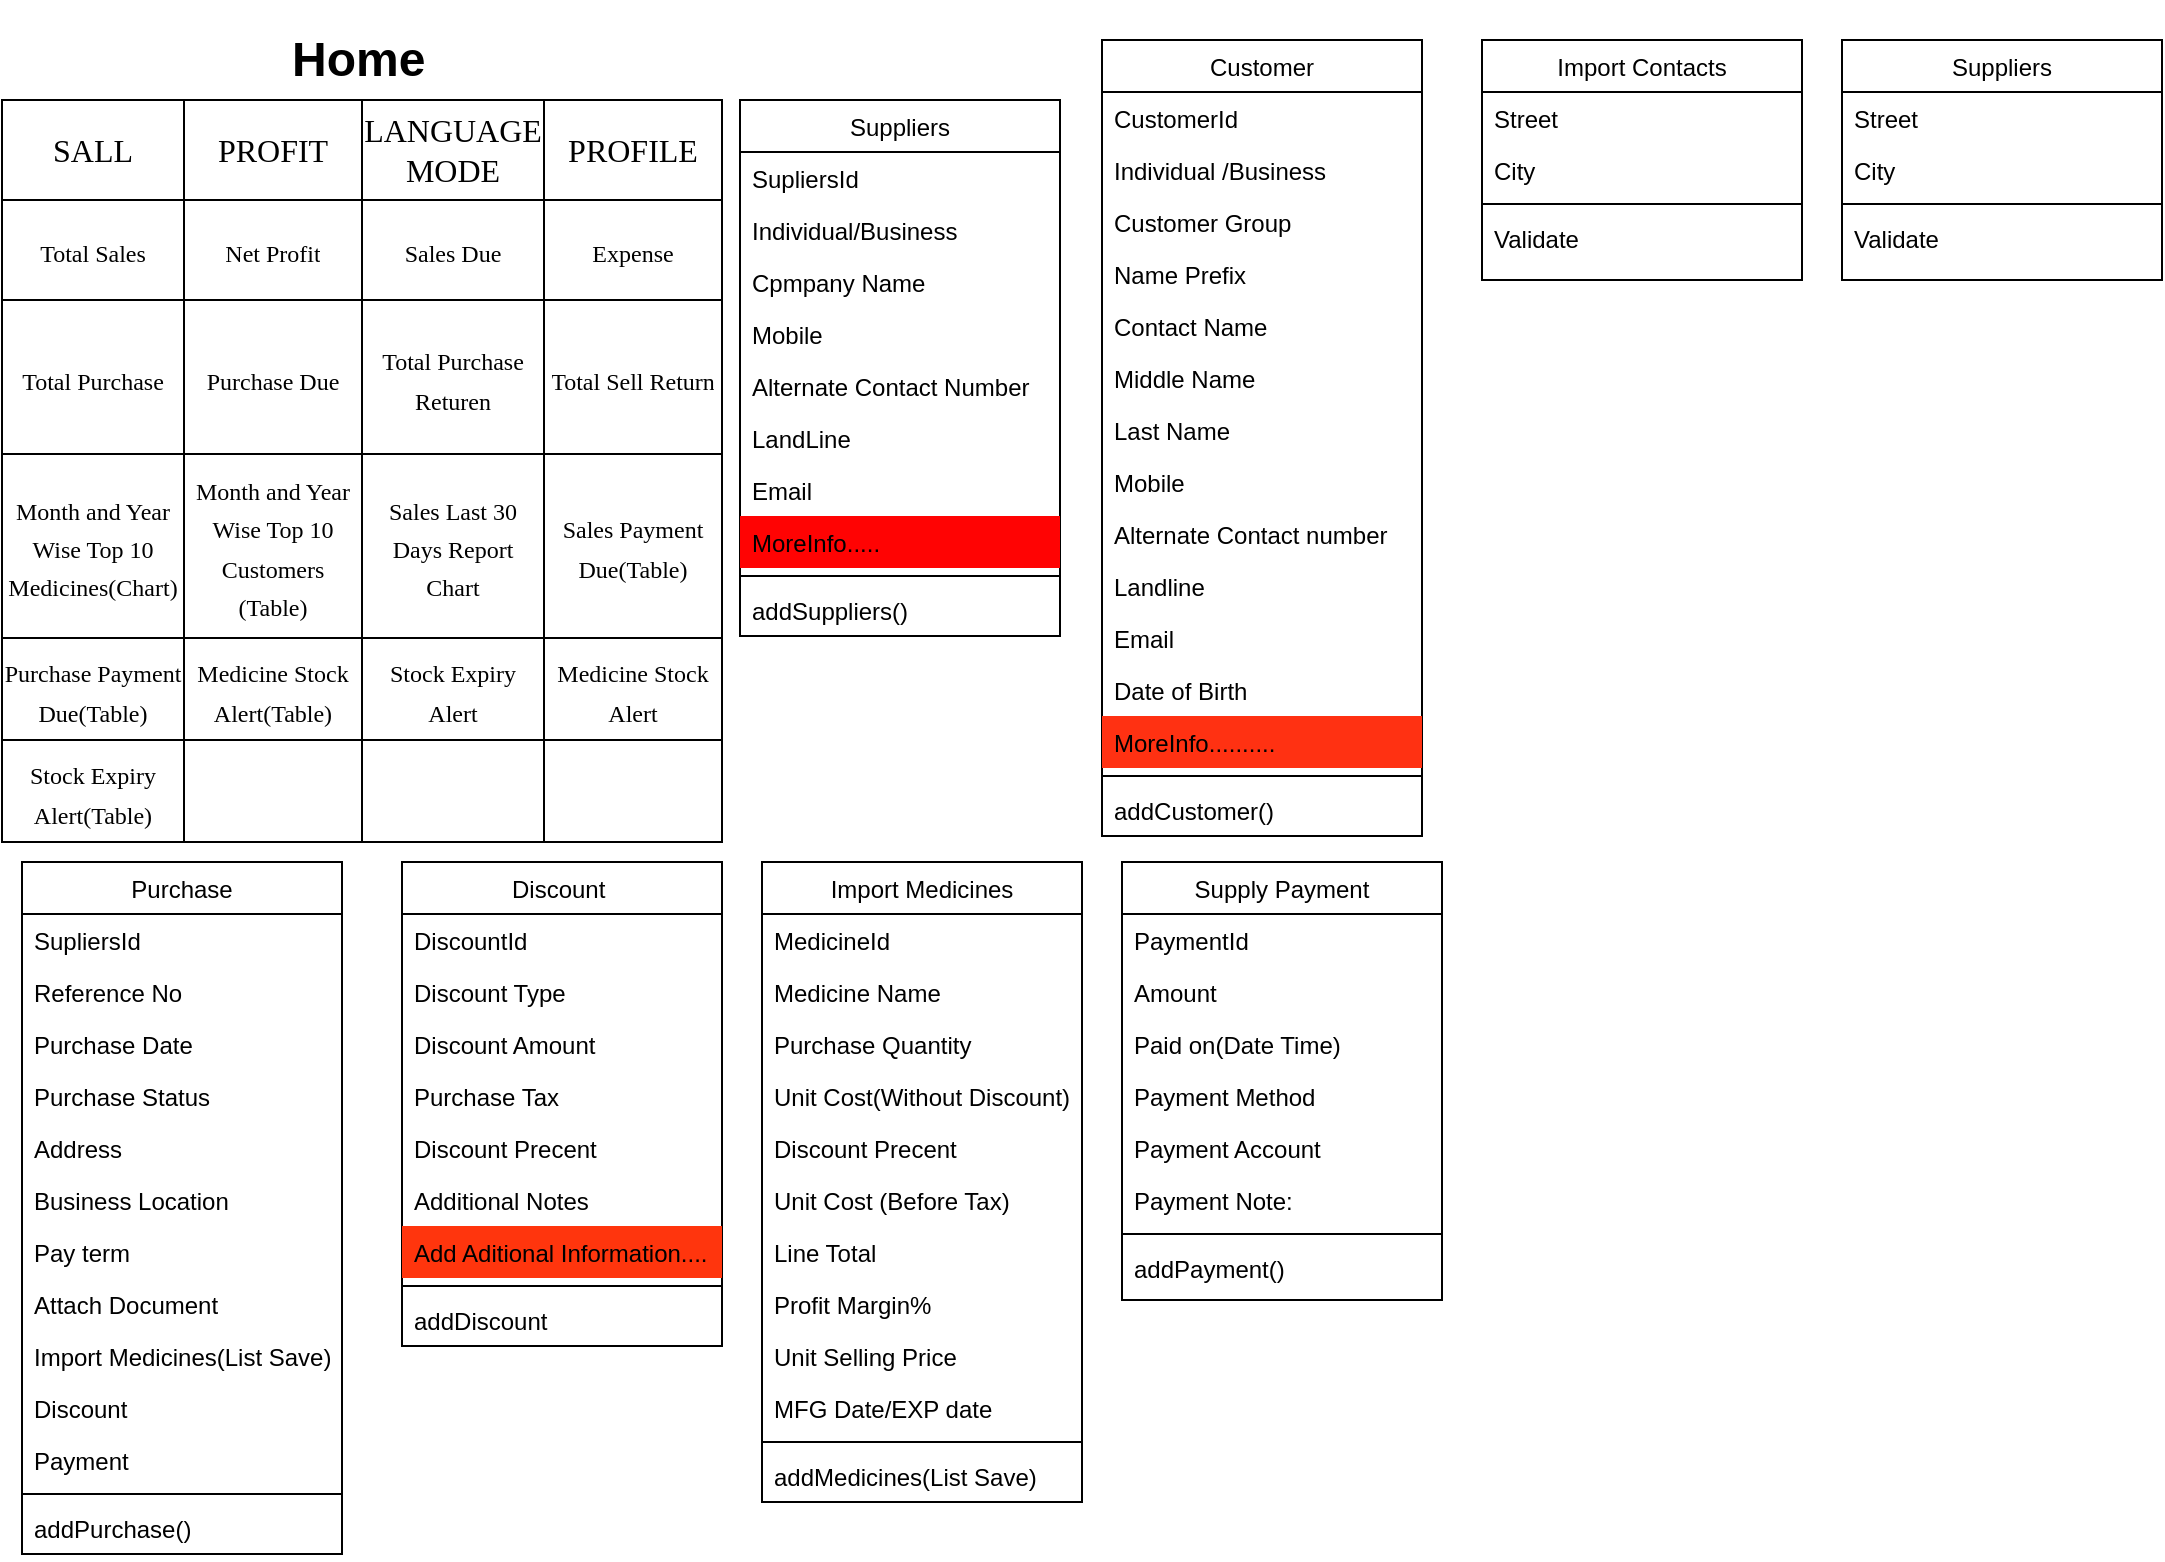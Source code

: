 <mxfile version="21.7.5" type="github">
  <diagram id="C5RBs43oDa-KdzZeNtuy" name="Page-1">
    <mxGraphModel dx="2059" dy="519" grid="1" gridSize="10" guides="1" tooltips="1" connect="1" arrows="1" fold="1" page="1" pageScale="1" pageWidth="827" pageHeight="1169" math="0" shadow="0">
      <root>
        <mxCell id="WIyWlLk6GJQsqaUBKTNV-0" />
        <mxCell id="WIyWlLk6GJQsqaUBKTNV-1" parent="WIyWlLk6GJQsqaUBKTNV-0" />
        <mxCell id="zkfFHV4jXpPFQw0GAbJ--17" value="Suppliers" style="swimlane;fontStyle=0;align=center;verticalAlign=top;childLayout=stackLayout;horizontal=1;startSize=26;horizontalStack=0;resizeParent=1;resizeLast=0;collapsible=1;marginBottom=0;rounded=0;shadow=0;strokeWidth=1;" parent="WIyWlLk6GJQsqaUBKTNV-1" vertex="1">
          <mxGeometry x="339" y="70" width="160" height="268" as="geometry">
            <mxRectangle x="550" y="140" width="160" height="26" as="alternateBounds" />
          </mxGeometry>
        </mxCell>
        <mxCell id="zkfFHV4jXpPFQw0GAbJ--18" value="SupliersId" style="text;align=left;verticalAlign=top;spacingLeft=4;spacingRight=4;overflow=hidden;rotatable=0;points=[[0,0.5],[1,0.5]];portConstraint=eastwest;" parent="zkfFHV4jXpPFQw0GAbJ--17" vertex="1">
          <mxGeometry y="26" width="160" height="26" as="geometry" />
        </mxCell>
        <mxCell id="UJFifDav6rkyje7gzxyt-134" value="Individual/Business" style="text;align=left;verticalAlign=top;spacingLeft=4;spacingRight=4;overflow=hidden;rotatable=0;points=[[0,0.5],[1,0.5]];portConstraint=eastwest;" vertex="1" parent="zkfFHV4jXpPFQw0GAbJ--17">
          <mxGeometry y="52" width="160" height="26" as="geometry" />
        </mxCell>
        <mxCell id="zkfFHV4jXpPFQw0GAbJ--19" value="Cpmpany Name" style="text;align=left;verticalAlign=top;spacingLeft=4;spacingRight=4;overflow=hidden;rotatable=0;points=[[0,0.5],[1,0.5]];portConstraint=eastwest;rounded=0;shadow=0;html=0;" parent="zkfFHV4jXpPFQw0GAbJ--17" vertex="1">
          <mxGeometry y="78" width="160" height="26" as="geometry" />
        </mxCell>
        <mxCell id="UJFifDav6rkyje7gzxyt-129" value="Mobile" style="text;align=left;verticalAlign=top;spacingLeft=4;spacingRight=4;overflow=hidden;rotatable=0;points=[[0,0.5],[1,0.5]];portConstraint=eastwest;rounded=0;shadow=0;html=0;" vertex="1" parent="zkfFHV4jXpPFQw0GAbJ--17">
          <mxGeometry y="104" width="160" height="26" as="geometry" />
        </mxCell>
        <mxCell id="UJFifDav6rkyje7gzxyt-130" value="Alternate Contact Number" style="text;align=left;verticalAlign=top;spacingLeft=4;spacingRight=4;overflow=hidden;rotatable=0;points=[[0,0.5],[1,0.5]];portConstraint=eastwest;rounded=0;shadow=0;html=0;" vertex="1" parent="zkfFHV4jXpPFQw0GAbJ--17">
          <mxGeometry y="130" width="160" height="26" as="geometry" />
        </mxCell>
        <mxCell id="UJFifDav6rkyje7gzxyt-131" value="LandLine" style="text;align=left;verticalAlign=top;spacingLeft=4;spacingRight=4;overflow=hidden;rotatable=0;points=[[0,0.5],[1,0.5]];portConstraint=eastwest;rounded=0;shadow=0;html=0;" vertex="1" parent="zkfFHV4jXpPFQw0GAbJ--17">
          <mxGeometry y="156" width="160" height="26" as="geometry" />
        </mxCell>
        <mxCell id="UJFifDav6rkyje7gzxyt-132" value="Email" style="text;align=left;verticalAlign=top;spacingLeft=4;spacingRight=4;overflow=hidden;rotatable=0;points=[[0,0.5],[1,0.5]];portConstraint=eastwest;rounded=0;shadow=0;html=0;" vertex="1" parent="zkfFHV4jXpPFQw0GAbJ--17">
          <mxGeometry y="182" width="160" height="26" as="geometry" />
        </mxCell>
        <mxCell id="UJFifDav6rkyje7gzxyt-133" value="MoreInfo....." style="text;align=left;verticalAlign=top;spacingLeft=4;spacingRight=4;overflow=hidden;rotatable=0;points=[[0,0.5],[1,0.5]];portConstraint=eastwest;rounded=0;shadow=0;html=0;fillColor=#FF0303;" vertex="1" parent="zkfFHV4jXpPFQw0GAbJ--17">
          <mxGeometry y="208" width="160" height="26" as="geometry" />
        </mxCell>
        <mxCell id="zkfFHV4jXpPFQw0GAbJ--23" value="" style="line;html=1;strokeWidth=1;align=left;verticalAlign=middle;spacingTop=-1;spacingLeft=3;spacingRight=3;rotatable=0;labelPosition=right;points=[];portConstraint=eastwest;" parent="zkfFHV4jXpPFQw0GAbJ--17" vertex="1">
          <mxGeometry y="234" width="160" height="8" as="geometry" />
        </mxCell>
        <mxCell id="zkfFHV4jXpPFQw0GAbJ--24" value="addSuppliers()" style="text;align=left;verticalAlign=top;spacingLeft=4;spacingRight=4;overflow=hidden;rotatable=0;points=[[0,0.5],[1,0.5]];portConstraint=eastwest;" parent="zkfFHV4jXpPFQw0GAbJ--17" vertex="1">
          <mxGeometry y="242" width="160" height="26" as="geometry" />
        </mxCell>
        <mxCell id="UJFifDav6rkyje7gzxyt-54" value="Import Contacts" style="swimlane;fontStyle=0;align=center;verticalAlign=top;childLayout=stackLayout;horizontal=1;startSize=26;horizontalStack=0;resizeParent=1;resizeLast=0;collapsible=1;marginBottom=0;rounded=0;shadow=0;strokeWidth=1;" vertex="1" parent="WIyWlLk6GJQsqaUBKTNV-1">
          <mxGeometry x="710" y="40" width="160" height="120" as="geometry">
            <mxRectangle x="550" y="140" width="160" height="26" as="alternateBounds" />
          </mxGeometry>
        </mxCell>
        <mxCell id="UJFifDav6rkyje7gzxyt-55" value="Street" style="text;align=left;verticalAlign=top;spacingLeft=4;spacingRight=4;overflow=hidden;rotatable=0;points=[[0,0.5],[1,0.5]];portConstraint=eastwest;" vertex="1" parent="UJFifDav6rkyje7gzxyt-54">
          <mxGeometry y="26" width="160" height="26" as="geometry" />
        </mxCell>
        <mxCell id="UJFifDav6rkyje7gzxyt-56" value="City" style="text;align=left;verticalAlign=top;spacingLeft=4;spacingRight=4;overflow=hidden;rotatable=0;points=[[0,0.5],[1,0.5]];portConstraint=eastwest;rounded=0;shadow=0;html=0;" vertex="1" parent="UJFifDav6rkyje7gzxyt-54">
          <mxGeometry y="52" width="160" height="26" as="geometry" />
        </mxCell>
        <mxCell id="UJFifDav6rkyje7gzxyt-57" value="" style="line;html=1;strokeWidth=1;align=left;verticalAlign=middle;spacingTop=-1;spacingLeft=3;spacingRight=3;rotatable=0;labelPosition=right;points=[];portConstraint=eastwest;" vertex="1" parent="UJFifDav6rkyje7gzxyt-54">
          <mxGeometry y="78" width="160" height="8" as="geometry" />
        </mxCell>
        <mxCell id="UJFifDav6rkyje7gzxyt-58" value="Validate" style="text;align=left;verticalAlign=top;spacingLeft=4;spacingRight=4;overflow=hidden;rotatable=0;points=[[0,0.5],[1,0.5]];portConstraint=eastwest;" vertex="1" parent="UJFifDav6rkyje7gzxyt-54">
          <mxGeometry y="86" width="160" height="26" as="geometry" />
        </mxCell>
        <mxCell id="UJFifDav6rkyje7gzxyt-59" value="Suppliers" style="swimlane;fontStyle=0;align=center;verticalAlign=top;childLayout=stackLayout;horizontal=1;startSize=26;horizontalStack=0;resizeParent=1;resizeLast=0;collapsible=1;marginBottom=0;rounded=0;shadow=0;strokeWidth=1;" vertex="1" parent="WIyWlLk6GJQsqaUBKTNV-1">
          <mxGeometry x="890" y="40" width="160" height="120" as="geometry">
            <mxRectangle x="550" y="140" width="160" height="26" as="alternateBounds" />
          </mxGeometry>
        </mxCell>
        <mxCell id="UJFifDav6rkyje7gzxyt-60" value="Street" style="text;align=left;verticalAlign=top;spacingLeft=4;spacingRight=4;overflow=hidden;rotatable=0;points=[[0,0.5],[1,0.5]];portConstraint=eastwest;" vertex="1" parent="UJFifDav6rkyje7gzxyt-59">
          <mxGeometry y="26" width="160" height="26" as="geometry" />
        </mxCell>
        <mxCell id="UJFifDav6rkyje7gzxyt-61" value="City" style="text;align=left;verticalAlign=top;spacingLeft=4;spacingRight=4;overflow=hidden;rotatable=0;points=[[0,0.5],[1,0.5]];portConstraint=eastwest;rounded=0;shadow=0;html=0;" vertex="1" parent="UJFifDav6rkyje7gzxyt-59">
          <mxGeometry y="52" width="160" height="26" as="geometry" />
        </mxCell>
        <mxCell id="UJFifDav6rkyje7gzxyt-62" value="" style="line;html=1;strokeWidth=1;align=left;verticalAlign=middle;spacingTop=-1;spacingLeft=3;spacingRight=3;rotatable=0;labelPosition=right;points=[];portConstraint=eastwest;" vertex="1" parent="UJFifDav6rkyje7gzxyt-59">
          <mxGeometry y="78" width="160" height="8" as="geometry" />
        </mxCell>
        <mxCell id="UJFifDav6rkyje7gzxyt-63" value="Validate" style="text;align=left;verticalAlign=top;spacingLeft=4;spacingRight=4;overflow=hidden;rotatable=0;points=[[0,0.5],[1,0.5]];portConstraint=eastwest;" vertex="1" parent="UJFifDav6rkyje7gzxyt-59">
          <mxGeometry y="86" width="160" height="26" as="geometry" />
        </mxCell>
        <mxCell id="UJFifDav6rkyje7gzxyt-109" value="Customer" style="swimlane;fontStyle=0;align=center;verticalAlign=top;childLayout=stackLayout;horizontal=1;startSize=26;horizontalStack=0;resizeParent=1;resizeLast=0;collapsible=1;marginBottom=0;rounded=0;shadow=0;strokeWidth=1;" vertex="1" parent="WIyWlLk6GJQsqaUBKTNV-1">
          <mxGeometry x="520" y="40" width="160" height="398" as="geometry">
            <mxRectangle x="550" y="140" width="160" height="26" as="alternateBounds" />
          </mxGeometry>
        </mxCell>
        <mxCell id="UJFifDav6rkyje7gzxyt-110" value="CustomerId" style="text;align=left;verticalAlign=top;spacingLeft=4;spacingRight=4;overflow=hidden;rotatable=0;points=[[0,0.5],[1,0.5]];portConstraint=eastwest;" vertex="1" parent="UJFifDav6rkyje7gzxyt-109">
          <mxGeometry y="26" width="160" height="26" as="geometry" />
        </mxCell>
        <mxCell id="UJFifDav6rkyje7gzxyt-111" value="Individual /Business" style="text;align=left;verticalAlign=top;spacingLeft=4;spacingRight=4;overflow=hidden;rotatable=0;points=[[0,0.5],[1,0.5]];portConstraint=eastwest;rounded=0;shadow=0;html=0;" vertex="1" parent="UJFifDav6rkyje7gzxyt-109">
          <mxGeometry y="52" width="160" height="26" as="geometry" />
        </mxCell>
        <mxCell id="UJFifDav6rkyje7gzxyt-116" value="Customer Group" style="text;align=left;verticalAlign=top;spacingLeft=4;spacingRight=4;overflow=hidden;rotatable=0;points=[[0,0.5],[1,0.5]];portConstraint=eastwest;rounded=0;shadow=0;html=0;" vertex="1" parent="UJFifDav6rkyje7gzxyt-109">
          <mxGeometry y="78" width="160" height="26" as="geometry" />
        </mxCell>
        <mxCell id="UJFifDav6rkyje7gzxyt-117" value="Name Prefix" style="text;align=left;verticalAlign=top;spacingLeft=4;spacingRight=4;overflow=hidden;rotatable=0;points=[[0,0.5],[1,0.5]];portConstraint=eastwest;rounded=0;shadow=0;html=0;" vertex="1" parent="UJFifDav6rkyje7gzxyt-109">
          <mxGeometry y="104" width="160" height="26" as="geometry" />
        </mxCell>
        <mxCell id="UJFifDav6rkyje7gzxyt-118" value="Contact Name" style="text;align=left;verticalAlign=top;spacingLeft=4;spacingRight=4;overflow=hidden;rotatable=0;points=[[0,0.5],[1,0.5]];portConstraint=eastwest;rounded=0;shadow=0;html=0;" vertex="1" parent="UJFifDav6rkyje7gzxyt-109">
          <mxGeometry y="130" width="160" height="26" as="geometry" />
        </mxCell>
        <mxCell id="UJFifDav6rkyje7gzxyt-119" value="Middle Name" style="text;align=left;verticalAlign=top;spacingLeft=4;spacingRight=4;overflow=hidden;rotatable=0;points=[[0,0.5],[1,0.5]];portConstraint=eastwest;rounded=0;shadow=0;html=0;" vertex="1" parent="UJFifDav6rkyje7gzxyt-109">
          <mxGeometry y="156" width="160" height="26" as="geometry" />
        </mxCell>
        <mxCell id="UJFifDav6rkyje7gzxyt-120" value="Last Name" style="text;align=left;verticalAlign=top;spacingLeft=4;spacingRight=4;overflow=hidden;rotatable=0;points=[[0,0.5],[1,0.5]];portConstraint=eastwest;rounded=0;shadow=0;html=0;" vertex="1" parent="UJFifDav6rkyje7gzxyt-109">
          <mxGeometry y="182" width="160" height="26" as="geometry" />
        </mxCell>
        <mxCell id="UJFifDav6rkyje7gzxyt-121" value="Mobile" style="text;align=left;verticalAlign=top;spacingLeft=4;spacingRight=4;overflow=hidden;rotatable=0;points=[[0,0.5],[1,0.5]];portConstraint=eastwest;rounded=0;shadow=0;html=0;" vertex="1" parent="UJFifDav6rkyje7gzxyt-109">
          <mxGeometry y="208" width="160" height="26" as="geometry" />
        </mxCell>
        <mxCell id="UJFifDav6rkyje7gzxyt-122" value="Alternate Contact number" style="text;align=left;verticalAlign=top;spacingLeft=4;spacingRight=4;overflow=hidden;rotatable=0;points=[[0,0.5],[1,0.5]];portConstraint=eastwest;rounded=0;shadow=0;html=0;" vertex="1" parent="UJFifDav6rkyje7gzxyt-109">
          <mxGeometry y="234" width="160" height="26" as="geometry" />
        </mxCell>
        <mxCell id="UJFifDav6rkyje7gzxyt-123" value="Landline" style="text;align=left;verticalAlign=top;spacingLeft=4;spacingRight=4;overflow=hidden;rotatable=0;points=[[0,0.5],[1,0.5]];portConstraint=eastwest;rounded=0;shadow=0;html=0;" vertex="1" parent="UJFifDav6rkyje7gzxyt-109">
          <mxGeometry y="260" width="160" height="26" as="geometry" />
        </mxCell>
        <mxCell id="UJFifDav6rkyje7gzxyt-124" value="Email" style="text;align=left;verticalAlign=top;spacingLeft=4;spacingRight=4;overflow=hidden;rotatable=0;points=[[0,0.5],[1,0.5]];portConstraint=eastwest;rounded=0;shadow=0;html=0;" vertex="1" parent="UJFifDav6rkyje7gzxyt-109">
          <mxGeometry y="286" width="160" height="26" as="geometry" />
        </mxCell>
        <mxCell id="UJFifDav6rkyje7gzxyt-125" value="Date of Birth" style="text;align=left;verticalAlign=top;spacingLeft=4;spacingRight=4;overflow=hidden;rotatable=0;points=[[0,0.5],[1,0.5]];portConstraint=eastwest;rounded=0;shadow=0;html=0;" vertex="1" parent="UJFifDav6rkyje7gzxyt-109">
          <mxGeometry y="312" width="160" height="26" as="geometry" />
        </mxCell>
        <mxCell id="UJFifDav6rkyje7gzxyt-126" value="MoreInfo.........." style="text;align=left;verticalAlign=top;spacingLeft=4;spacingRight=4;overflow=hidden;rotatable=0;points=[[0,0.5],[1,0.5]];portConstraint=eastwest;rounded=0;shadow=0;html=0;fillColor=#FF3112;" vertex="1" parent="UJFifDav6rkyje7gzxyt-109">
          <mxGeometry y="338" width="160" height="26" as="geometry" />
        </mxCell>
        <mxCell id="UJFifDav6rkyje7gzxyt-112" value="" style="line;html=1;strokeWidth=1;align=left;verticalAlign=middle;spacingTop=-1;spacingLeft=3;spacingRight=3;rotatable=0;labelPosition=right;points=[];portConstraint=eastwest;" vertex="1" parent="UJFifDav6rkyje7gzxyt-109">
          <mxGeometry y="364" width="160" height="8" as="geometry" />
        </mxCell>
        <mxCell id="UJFifDav6rkyje7gzxyt-113" value="addCustomer()" style="text;align=left;verticalAlign=top;spacingLeft=4;spacingRight=4;overflow=hidden;rotatable=0;points=[[0,0.5],[1,0.5]];portConstraint=eastwest;" vertex="1" parent="UJFifDav6rkyje7gzxyt-109">
          <mxGeometry y="372" width="160" height="26" as="geometry" />
        </mxCell>
        <mxCell id="UJFifDav6rkyje7gzxyt-135" value="" style="group" vertex="1" connectable="0" parent="WIyWlLk6GJQsqaUBKTNV-1">
          <mxGeometry x="-30" y="30" width="360" height="411" as="geometry" />
        </mxCell>
        <mxCell id="UJFifDav6rkyje7gzxyt-3" value="" style="shape=table;startSize=0;container=1;collapsible=0;childLayout=tableLayout;fontSize=16;" vertex="1" parent="UJFifDav6rkyje7gzxyt-135">
          <mxGeometry y="40" width="360" height="371" as="geometry" />
        </mxCell>
        <mxCell id="UJFifDav6rkyje7gzxyt-103" style="shape=tableRow;horizontal=0;startSize=0;swimlaneHead=0;swimlaneBody=0;strokeColor=inherit;top=0;left=0;bottom=0;right=0;collapsible=0;dropTarget=0;fillColor=none;points=[[0,0.5],[1,0.5]];portConstraint=eastwest;fontSize=16;" vertex="1" parent="UJFifDav6rkyje7gzxyt-3">
          <mxGeometry width="360" height="50" as="geometry" />
        </mxCell>
        <mxCell id="UJFifDav6rkyje7gzxyt-104" value="&lt;font face=&quot;Times New Roman&quot;&gt;SALL&lt;/font&gt;" style="shape=partialRectangle;html=1;whiteSpace=wrap;connectable=0;strokeColor=inherit;overflow=hidden;fillColor=none;top=0;left=0;bottom=0;right=0;pointerEvents=1;fontSize=16;" vertex="1" parent="UJFifDav6rkyje7gzxyt-103">
          <mxGeometry width="91" height="50" as="geometry">
            <mxRectangle width="91" height="50" as="alternateBounds" />
          </mxGeometry>
        </mxCell>
        <mxCell id="UJFifDav6rkyje7gzxyt-105" value="&lt;font face=&quot;Times New Roman&quot;&gt;PROFIT&lt;/font&gt;" style="shape=partialRectangle;html=1;whiteSpace=wrap;connectable=0;strokeColor=inherit;overflow=hidden;fillColor=none;top=0;left=0;bottom=0;right=0;pointerEvents=1;fontSize=16;" vertex="1" parent="UJFifDav6rkyje7gzxyt-103">
          <mxGeometry x="91" width="89" height="50" as="geometry">
            <mxRectangle width="89" height="50" as="alternateBounds" />
          </mxGeometry>
        </mxCell>
        <mxCell id="UJFifDav6rkyje7gzxyt-106" value="&lt;font face=&quot;Times New Roman&quot;&gt;LANGUAGE MODE&lt;/font&gt;" style="shape=partialRectangle;html=1;whiteSpace=wrap;connectable=0;strokeColor=inherit;overflow=hidden;fillColor=none;top=0;left=0;bottom=0;right=0;pointerEvents=1;fontSize=16;" vertex="1" parent="UJFifDav6rkyje7gzxyt-103">
          <mxGeometry x="180" width="91" height="50" as="geometry">
            <mxRectangle width="91" height="50" as="alternateBounds" />
          </mxGeometry>
        </mxCell>
        <mxCell id="UJFifDav6rkyje7gzxyt-107" value="&lt;font face=&quot;Times New Roman&quot;&gt;PROFILE&lt;/font&gt;" style="shape=partialRectangle;html=1;whiteSpace=wrap;connectable=0;strokeColor=inherit;overflow=hidden;fillColor=none;top=0;left=0;bottom=0;right=0;pointerEvents=1;fontSize=16;" vertex="1" parent="UJFifDav6rkyje7gzxyt-103">
          <mxGeometry x="271" width="89" height="50" as="geometry">
            <mxRectangle width="89" height="50" as="alternateBounds" />
          </mxGeometry>
        </mxCell>
        <mxCell id="UJFifDav6rkyje7gzxyt-39" style="shape=tableRow;horizontal=0;startSize=0;swimlaneHead=0;swimlaneBody=0;strokeColor=inherit;top=0;left=0;bottom=0;right=0;collapsible=0;dropTarget=0;fillColor=none;points=[[0,0.5],[1,0.5]];portConstraint=eastwest;fontSize=16;" vertex="1" parent="UJFifDav6rkyje7gzxyt-3">
          <mxGeometry y="50" width="360" height="50" as="geometry" />
        </mxCell>
        <mxCell id="UJFifDav6rkyje7gzxyt-40" value="&lt;font style=&quot;font-size: 12px;&quot; face=&quot;Times New Roman&quot;&gt;Total Sales&lt;/font&gt;" style="shape=partialRectangle;html=1;whiteSpace=wrap;connectable=0;strokeColor=inherit;overflow=hidden;fillColor=none;top=0;left=0;bottom=0;right=0;pointerEvents=1;fontSize=16;" vertex="1" parent="UJFifDav6rkyje7gzxyt-39">
          <mxGeometry width="91" height="50" as="geometry">
            <mxRectangle width="91" height="50" as="alternateBounds" />
          </mxGeometry>
        </mxCell>
        <mxCell id="UJFifDav6rkyje7gzxyt-41" value="&lt;font style=&quot;font-size: 12px;&quot; face=&quot;Times New Roman&quot;&gt;Net Profit&lt;/font&gt;" style="shape=partialRectangle;html=1;whiteSpace=wrap;connectable=0;strokeColor=inherit;overflow=hidden;fillColor=none;top=0;left=0;bottom=0;right=0;pointerEvents=1;fontSize=16;" vertex="1" parent="UJFifDav6rkyje7gzxyt-39">
          <mxGeometry x="91" width="89" height="50" as="geometry">
            <mxRectangle width="89" height="50" as="alternateBounds" />
          </mxGeometry>
        </mxCell>
        <mxCell id="UJFifDav6rkyje7gzxyt-42" value="&lt;font style=&quot;font-size: 12px;&quot; face=&quot;Times New Roman&quot;&gt;Sales Due&lt;/font&gt;" style="shape=partialRectangle;html=1;whiteSpace=wrap;connectable=0;strokeColor=inherit;overflow=hidden;fillColor=none;top=0;left=0;bottom=0;right=0;pointerEvents=1;fontSize=16;" vertex="1" parent="UJFifDav6rkyje7gzxyt-39">
          <mxGeometry x="180" width="91" height="50" as="geometry">
            <mxRectangle width="91" height="50" as="alternateBounds" />
          </mxGeometry>
        </mxCell>
        <mxCell id="UJFifDav6rkyje7gzxyt-43" value="&lt;font style=&quot;font-size: 12px;&quot; face=&quot;Times New Roman&quot;&gt;Expense&lt;/font&gt;" style="shape=partialRectangle;html=1;whiteSpace=wrap;connectable=0;strokeColor=inherit;overflow=hidden;fillColor=none;top=0;left=0;bottom=0;right=0;pointerEvents=1;fontSize=16;" vertex="1" parent="UJFifDav6rkyje7gzxyt-39">
          <mxGeometry x="271" width="89" height="50" as="geometry">
            <mxRectangle width="89" height="50" as="alternateBounds" />
          </mxGeometry>
        </mxCell>
        <mxCell id="UJFifDav6rkyje7gzxyt-4" value="" style="shape=tableRow;horizontal=0;startSize=0;swimlaneHead=0;swimlaneBody=0;strokeColor=inherit;top=0;left=0;bottom=0;right=0;collapsible=0;dropTarget=0;fillColor=none;points=[[0,0.5],[1,0.5]];portConstraint=eastwest;fontSize=16;" vertex="1" parent="UJFifDav6rkyje7gzxyt-3">
          <mxGeometry y="100" width="360" height="77" as="geometry" />
        </mxCell>
        <mxCell id="UJFifDav6rkyje7gzxyt-5" value="&lt;font style=&quot;font-size: 12px;&quot; face=&quot;Times New Roman&quot;&gt;Total Purchase&lt;/font&gt;" style="shape=partialRectangle;html=1;whiteSpace=wrap;connectable=0;strokeColor=inherit;overflow=hidden;fillColor=none;top=0;left=0;bottom=0;right=0;pointerEvents=1;fontSize=16;" vertex="1" parent="UJFifDav6rkyje7gzxyt-4">
          <mxGeometry width="91" height="77" as="geometry">
            <mxRectangle width="91" height="77" as="alternateBounds" />
          </mxGeometry>
        </mxCell>
        <mxCell id="UJFifDav6rkyje7gzxyt-6" value="&lt;font style=&quot;font-size: 12px;&quot; face=&quot;Times New Roman&quot;&gt;Purchase Due&lt;/font&gt;" style="shape=partialRectangle;html=1;whiteSpace=wrap;connectable=0;strokeColor=inherit;overflow=hidden;fillColor=none;top=0;left=0;bottom=0;right=0;pointerEvents=1;fontSize=16;" vertex="1" parent="UJFifDav6rkyje7gzxyt-4">
          <mxGeometry x="91" width="89" height="77" as="geometry">
            <mxRectangle width="89" height="77" as="alternateBounds" />
          </mxGeometry>
        </mxCell>
        <mxCell id="UJFifDav6rkyje7gzxyt-7" value="&lt;font style=&quot;font-size: 12px;&quot; face=&quot;Times New Roman&quot;&gt;Total Purchase Returen&lt;/font&gt;" style="shape=partialRectangle;html=1;whiteSpace=wrap;connectable=0;strokeColor=inherit;overflow=hidden;fillColor=none;top=0;left=0;bottom=0;right=0;pointerEvents=1;fontSize=16;" vertex="1" parent="UJFifDav6rkyje7gzxyt-4">
          <mxGeometry x="180" width="91" height="77" as="geometry">
            <mxRectangle width="91" height="77" as="alternateBounds" />
          </mxGeometry>
        </mxCell>
        <mxCell id="UJFifDav6rkyje7gzxyt-36" value="&lt;font style=&quot;font-size: 12px;&quot; face=&quot;Times New Roman&quot;&gt;Total Sell Return&lt;/font&gt;" style="shape=partialRectangle;html=1;whiteSpace=wrap;connectable=0;strokeColor=inherit;overflow=hidden;fillColor=none;top=0;left=0;bottom=0;right=0;pointerEvents=1;fontSize=16;" vertex="1" parent="UJFifDav6rkyje7gzxyt-4">
          <mxGeometry x="271" width="89" height="77" as="geometry">
            <mxRectangle width="89" height="77" as="alternateBounds" />
          </mxGeometry>
        </mxCell>
        <mxCell id="UJFifDav6rkyje7gzxyt-8" value="" style="shape=tableRow;horizontal=0;startSize=0;swimlaneHead=0;swimlaneBody=0;strokeColor=inherit;top=0;left=0;bottom=0;right=0;collapsible=0;dropTarget=0;fillColor=none;points=[[0,0.5],[1,0.5]];portConstraint=eastwest;fontSize=16;" vertex="1" parent="UJFifDav6rkyje7gzxyt-3">
          <mxGeometry y="177" width="360" height="92" as="geometry" />
        </mxCell>
        <mxCell id="UJFifDav6rkyje7gzxyt-9" value="&lt;font style=&quot;font-size: 12px;&quot; face=&quot;Times New Roman&quot;&gt;Month and Year Wise Top 10 Medicines(Chart)&lt;/font&gt;" style="shape=partialRectangle;html=1;whiteSpace=wrap;connectable=0;strokeColor=inherit;overflow=hidden;fillColor=none;top=0;left=0;bottom=0;right=0;pointerEvents=1;fontSize=16;" vertex="1" parent="UJFifDav6rkyje7gzxyt-8">
          <mxGeometry width="91" height="92" as="geometry">
            <mxRectangle width="91" height="92" as="alternateBounds" />
          </mxGeometry>
        </mxCell>
        <mxCell id="UJFifDav6rkyje7gzxyt-10" value="&lt;font style=&quot;font-size: 12px;&quot; face=&quot;Times New Roman&quot;&gt;Month and Year Wise Top 10 Customers (Table)&lt;/font&gt;" style="shape=partialRectangle;html=1;whiteSpace=wrap;connectable=0;strokeColor=inherit;overflow=hidden;fillColor=none;top=0;left=0;bottom=0;right=0;pointerEvents=1;fontSize=16;" vertex="1" parent="UJFifDav6rkyje7gzxyt-8">
          <mxGeometry x="91" width="89" height="92" as="geometry">
            <mxRectangle width="89" height="92" as="alternateBounds" />
          </mxGeometry>
        </mxCell>
        <mxCell id="UJFifDav6rkyje7gzxyt-11" value="&lt;font style=&quot;font-size: 12px;&quot; face=&quot;Times New Roman&quot;&gt;Sales Last 30 Days Report Chart&lt;/font&gt;" style="shape=partialRectangle;html=1;whiteSpace=wrap;connectable=0;strokeColor=inherit;overflow=hidden;fillColor=none;top=0;left=0;bottom=0;right=0;pointerEvents=1;fontSize=16;" vertex="1" parent="UJFifDav6rkyje7gzxyt-8">
          <mxGeometry x="180" width="91" height="92" as="geometry">
            <mxRectangle width="91" height="92" as="alternateBounds" />
          </mxGeometry>
        </mxCell>
        <mxCell id="UJFifDav6rkyje7gzxyt-37" value="&lt;font face=&quot;Times New Roman&quot;&gt;&lt;span style=&quot;font-size: 12px;&quot;&gt;Sales Payment Due(Table)&lt;/span&gt;&lt;/font&gt;" style="shape=partialRectangle;html=1;whiteSpace=wrap;connectable=0;strokeColor=inherit;overflow=hidden;fillColor=none;top=0;left=0;bottom=0;right=0;pointerEvents=1;fontSize=16;" vertex="1" parent="UJFifDav6rkyje7gzxyt-8">
          <mxGeometry x="271" width="89" height="92" as="geometry">
            <mxRectangle width="89" height="92" as="alternateBounds" />
          </mxGeometry>
        </mxCell>
        <mxCell id="UJFifDav6rkyje7gzxyt-12" value="" style="shape=tableRow;horizontal=0;startSize=0;swimlaneHead=0;swimlaneBody=0;strokeColor=inherit;top=0;left=0;bottom=0;right=0;collapsible=0;dropTarget=0;fillColor=none;points=[[0,0.5],[1,0.5]];portConstraint=eastwest;fontSize=16;" vertex="1" parent="UJFifDav6rkyje7gzxyt-3">
          <mxGeometry y="269" width="360" height="51" as="geometry" />
        </mxCell>
        <mxCell id="UJFifDav6rkyje7gzxyt-13" value="&lt;font style=&quot;font-size: 12px;&quot; face=&quot;Times New Roman&quot;&gt;Purchase Payment Due(Table)&lt;/font&gt;" style="shape=partialRectangle;html=1;whiteSpace=wrap;connectable=0;strokeColor=inherit;overflow=hidden;fillColor=none;top=0;left=0;bottom=0;right=0;pointerEvents=1;fontSize=16;" vertex="1" parent="UJFifDav6rkyje7gzxyt-12">
          <mxGeometry width="91" height="51" as="geometry">
            <mxRectangle width="91" height="51" as="alternateBounds" />
          </mxGeometry>
        </mxCell>
        <mxCell id="UJFifDav6rkyje7gzxyt-14" value="&lt;font style=&quot;font-size: 12px;&quot; face=&quot;Times New Roman&quot;&gt;Medicine Stock Alert(Table)&lt;/font&gt;" style="shape=partialRectangle;html=1;whiteSpace=wrap;connectable=0;strokeColor=inherit;overflow=hidden;fillColor=none;top=0;left=0;bottom=0;right=0;pointerEvents=1;fontSize=16;" vertex="1" parent="UJFifDav6rkyje7gzxyt-12">
          <mxGeometry x="91" width="89" height="51" as="geometry">
            <mxRectangle width="89" height="51" as="alternateBounds" />
          </mxGeometry>
        </mxCell>
        <mxCell id="UJFifDav6rkyje7gzxyt-15" value="&lt;font style=&quot;font-size: 12px;&quot; face=&quot;Times New Roman&quot;&gt;Stock Expiry Alert&lt;/font&gt;" style="shape=partialRectangle;html=1;whiteSpace=wrap;connectable=0;strokeColor=inherit;overflow=hidden;fillColor=none;top=0;left=0;bottom=0;right=0;pointerEvents=1;fontSize=16;" vertex="1" parent="UJFifDav6rkyje7gzxyt-12">
          <mxGeometry x="180" width="91" height="51" as="geometry">
            <mxRectangle width="91" height="51" as="alternateBounds" />
          </mxGeometry>
        </mxCell>
        <mxCell id="UJFifDav6rkyje7gzxyt-38" value="&lt;font style=&quot;font-size: 12px;&quot; face=&quot;Times New Roman&quot;&gt;Medicine Stock Alert&lt;/font&gt;" style="shape=partialRectangle;html=1;whiteSpace=wrap;connectable=0;strokeColor=inherit;overflow=hidden;fillColor=none;top=0;left=0;bottom=0;right=0;pointerEvents=1;fontSize=16;" vertex="1" parent="UJFifDav6rkyje7gzxyt-12">
          <mxGeometry x="271" width="89" height="51" as="geometry">
            <mxRectangle width="89" height="51" as="alternateBounds" />
          </mxGeometry>
        </mxCell>
        <mxCell id="UJFifDav6rkyje7gzxyt-98" style="shape=tableRow;horizontal=0;startSize=0;swimlaneHead=0;swimlaneBody=0;strokeColor=inherit;top=0;left=0;bottom=0;right=0;collapsible=0;dropTarget=0;fillColor=none;points=[[0,0.5],[1,0.5]];portConstraint=eastwest;fontSize=16;" vertex="1" parent="UJFifDav6rkyje7gzxyt-3">
          <mxGeometry y="320" width="360" height="51" as="geometry" />
        </mxCell>
        <mxCell id="UJFifDav6rkyje7gzxyt-99" value="&lt;font style=&quot;font-size: 12px;&quot; face=&quot;Times New Roman&quot;&gt;Stock Expiry Alert(Table)&lt;/font&gt;" style="shape=partialRectangle;html=1;whiteSpace=wrap;connectable=0;strokeColor=inherit;overflow=hidden;fillColor=none;top=0;left=0;bottom=0;right=0;pointerEvents=1;fontSize=16;" vertex="1" parent="UJFifDav6rkyje7gzxyt-98">
          <mxGeometry width="91" height="51" as="geometry">
            <mxRectangle width="91" height="51" as="alternateBounds" />
          </mxGeometry>
        </mxCell>
        <mxCell id="UJFifDav6rkyje7gzxyt-100" style="shape=partialRectangle;html=1;whiteSpace=wrap;connectable=0;strokeColor=inherit;overflow=hidden;fillColor=none;top=0;left=0;bottom=0;right=0;pointerEvents=1;fontSize=16;" vertex="1" parent="UJFifDav6rkyje7gzxyt-98">
          <mxGeometry x="91" width="89" height="51" as="geometry">
            <mxRectangle width="89" height="51" as="alternateBounds" />
          </mxGeometry>
        </mxCell>
        <mxCell id="UJFifDav6rkyje7gzxyt-101" style="shape=partialRectangle;html=1;whiteSpace=wrap;connectable=0;strokeColor=inherit;overflow=hidden;fillColor=none;top=0;left=0;bottom=0;right=0;pointerEvents=1;fontSize=16;" vertex="1" parent="UJFifDav6rkyje7gzxyt-98">
          <mxGeometry x="180" width="91" height="51" as="geometry">
            <mxRectangle width="91" height="51" as="alternateBounds" />
          </mxGeometry>
        </mxCell>
        <mxCell id="UJFifDav6rkyje7gzxyt-102" style="shape=partialRectangle;html=1;whiteSpace=wrap;connectable=0;strokeColor=inherit;overflow=hidden;fillColor=none;top=0;left=0;bottom=0;right=0;pointerEvents=1;fontSize=16;" vertex="1" parent="UJFifDav6rkyje7gzxyt-98">
          <mxGeometry x="271" width="89" height="51" as="geometry">
            <mxRectangle width="89" height="51" as="alternateBounds" />
          </mxGeometry>
        </mxCell>
        <mxCell id="UJFifDav6rkyje7gzxyt-78" value="&lt;h1&gt;Home&lt;/h1&gt;" style="text;html=1;strokeColor=none;fillColor=none;spacing=5;spacingTop=-20;whiteSpace=wrap;overflow=hidden;rounded=0;" vertex="1" parent="UJFifDav6rkyje7gzxyt-135">
          <mxGeometry x="140" width="90" height="40" as="geometry" />
        </mxCell>
        <mxCell id="UJFifDav6rkyje7gzxyt-136" value="Purchase" style="swimlane;fontStyle=0;align=center;verticalAlign=top;childLayout=stackLayout;horizontal=1;startSize=26;horizontalStack=0;resizeParent=1;resizeLast=0;collapsible=1;marginBottom=0;rounded=0;shadow=0;strokeWidth=1;" vertex="1" parent="WIyWlLk6GJQsqaUBKTNV-1">
          <mxGeometry x="-20" y="451" width="160" height="346" as="geometry">
            <mxRectangle x="550" y="140" width="160" height="26" as="alternateBounds" />
          </mxGeometry>
        </mxCell>
        <mxCell id="UJFifDav6rkyje7gzxyt-137" value="SupliersId" style="text;align=left;verticalAlign=top;spacingLeft=4;spacingRight=4;overflow=hidden;rotatable=0;points=[[0,0.5],[1,0.5]];portConstraint=eastwest;" vertex="1" parent="UJFifDav6rkyje7gzxyt-136">
          <mxGeometry y="26" width="160" height="26" as="geometry" />
        </mxCell>
        <mxCell id="UJFifDav6rkyje7gzxyt-138" value="Reference No" style="text;align=left;verticalAlign=top;spacingLeft=4;spacingRight=4;overflow=hidden;rotatable=0;points=[[0,0.5],[1,0.5]];portConstraint=eastwest;" vertex="1" parent="UJFifDav6rkyje7gzxyt-136">
          <mxGeometry y="52" width="160" height="26" as="geometry" />
        </mxCell>
        <mxCell id="UJFifDav6rkyje7gzxyt-139" value="Purchase Date" style="text;align=left;verticalAlign=top;spacingLeft=4;spacingRight=4;overflow=hidden;rotatable=0;points=[[0,0.5],[1,0.5]];portConstraint=eastwest;rounded=0;shadow=0;html=0;" vertex="1" parent="UJFifDav6rkyje7gzxyt-136">
          <mxGeometry y="78" width="160" height="26" as="geometry" />
        </mxCell>
        <mxCell id="UJFifDav6rkyje7gzxyt-140" value="Purchase Status" style="text;align=left;verticalAlign=top;spacingLeft=4;spacingRight=4;overflow=hidden;rotatable=0;points=[[0,0.5],[1,0.5]];portConstraint=eastwest;rounded=0;shadow=0;html=0;" vertex="1" parent="UJFifDav6rkyje7gzxyt-136">
          <mxGeometry y="104" width="160" height="26" as="geometry" />
        </mxCell>
        <mxCell id="UJFifDav6rkyje7gzxyt-141" value="Address" style="text;align=left;verticalAlign=top;spacingLeft=4;spacingRight=4;overflow=hidden;rotatable=0;points=[[0,0.5],[1,0.5]];portConstraint=eastwest;rounded=0;shadow=0;html=0;" vertex="1" parent="UJFifDav6rkyje7gzxyt-136">
          <mxGeometry y="130" width="160" height="26" as="geometry" />
        </mxCell>
        <mxCell id="UJFifDav6rkyje7gzxyt-142" value="Business Location" style="text;align=left;verticalAlign=top;spacingLeft=4;spacingRight=4;overflow=hidden;rotatable=0;points=[[0,0.5],[1,0.5]];portConstraint=eastwest;rounded=0;shadow=0;html=0;" vertex="1" parent="UJFifDav6rkyje7gzxyt-136">
          <mxGeometry y="156" width="160" height="26" as="geometry" />
        </mxCell>
        <mxCell id="UJFifDav6rkyje7gzxyt-143" value="Pay term" style="text;align=left;verticalAlign=top;spacingLeft=4;spacingRight=4;overflow=hidden;rotatable=0;points=[[0,0.5],[1,0.5]];portConstraint=eastwest;rounded=0;shadow=0;html=0;" vertex="1" parent="UJFifDav6rkyje7gzxyt-136">
          <mxGeometry y="182" width="160" height="26" as="geometry" />
        </mxCell>
        <mxCell id="UJFifDav6rkyje7gzxyt-147" value="Attach Document" style="text;align=left;verticalAlign=top;spacingLeft=4;spacingRight=4;overflow=hidden;rotatable=0;points=[[0,0.5],[1,0.5]];portConstraint=eastwest;rounded=0;shadow=0;html=0;" vertex="1" parent="UJFifDav6rkyje7gzxyt-136">
          <mxGeometry y="208" width="160" height="26" as="geometry" />
        </mxCell>
        <mxCell id="UJFifDav6rkyje7gzxyt-148" value="Import Medicines(List Save)" style="text;align=left;verticalAlign=top;spacingLeft=4;spacingRight=4;overflow=hidden;rotatable=0;points=[[0,0.5],[1,0.5]];portConstraint=eastwest;rounded=0;shadow=0;html=0;" vertex="1" parent="UJFifDav6rkyje7gzxyt-136">
          <mxGeometry y="234" width="160" height="26" as="geometry" />
        </mxCell>
        <mxCell id="UJFifDav6rkyje7gzxyt-164" value="Discount " style="text;align=left;verticalAlign=top;spacingLeft=4;spacingRight=4;overflow=hidden;rotatable=0;points=[[0,0.5],[1,0.5]];portConstraint=eastwest;rounded=0;shadow=0;html=0;" vertex="1" parent="UJFifDav6rkyje7gzxyt-136">
          <mxGeometry y="260" width="160" height="26" as="geometry" />
        </mxCell>
        <mxCell id="UJFifDav6rkyje7gzxyt-202" value="Payment" style="text;align=left;verticalAlign=top;spacingLeft=4;spacingRight=4;overflow=hidden;rotatable=0;points=[[0,0.5],[1,0.5]];portConstraint=eastwest;rounded=0;shadow=0;html=0;" vertex="1" parent="UJFifDav6rkyje7gzxyt-136">
          <mxGeometry y="286" width="160" height="26" as="geometry" />
        </mxCell>
        <mxCell id="UJFifDav6rkyje7gzxyt-145" value="" style="line;html=1;strokeWidth=1;align=left;verticalAlign=middle;spacingTop=-1;spacingLeft=3;spacingRight=3;rotatable=0;labelPosition=right;points=[];portConstraint=eastwest;" vertex="1" parent="UJFifDav6rkyje7gzxyt-136">
          <mxGeometry y="312" width="160" height="8" as="geometry" />
        </mxCell>
        <mxCell id="UJFifDav6rkyje7gzxyt-146" value="addPurchase()" style="text;align=left;verticalAlign=top;spacingLeft=4;spacingRight=4;overflow=hidden;rotatable=0;points=[[0,0.5],[1,0.5]];portConstraint=eastwest;" vertex="1" parent="UJFifDav6rkyje7gzxyt-136">
          <mxGeometry y="320" width="160" height="26" as="geometry" />
        </mxCell>
        <mxCell id="UJFifDav6rkyje7gzxyt-150" value="Import Medicines" style="swimlane;fontStyle=0;align=center;verticalAlign=top;childLayout=stackLayout;horizontal=1;startSize=26;horizontalStack=0;resizeParent=1;resizeLast=0;collapsible=1;marginBottom=0;rounded=0;shadow=0;strokeWidth=1;" vertex="1" parent="WIyWlLk6GJQsqaUBKTNV-1">
          <mxGeometry x="350" y="451" width="160" height="320" as="geometry">
            <mxRectangle x="550" y="140" width="160" height="26" as="alternateBounds" />
          </mxGeometry>
        </mxCell>
        <mxCell id="UJFifDav6rkyje7gzxyt-151" value="MedicineId" style="text;align=left;verticalAlign=top;spacingLeft=4;spacingRight=4;overflow=hidden;rotatable=0;points=[[0,0.5],[1,0.5]];portConstraint=eastwest;" vertex="1" parent="UJFifDav6rkyje7gzxyt-150">
          <mxGeometry y="26" width="160" height="26" as="geometry" />
        </mxCell>
        <mxCell id="UJFifDav6rkyje7gzxyt-152" value="Medicine Name" style="text;align=left;verticalAlign=top;spacingLeft=4;spacingRight=4;overflow=hidden;rotatable=0;points=[[0,0.5],[1,0.5]];portConstraint=eastwest;" vertex="1" parent="UJFifDav6rkyje7gzxyt-150">
          <mxGeometry y="52" width="160" height="26" as="geometry" />
        </mxCell>
        <mxCell id="UJFifDav6rkyje7gzxyt-153" value="Purchase Quantity" style="text;align=left;verticalAlign=top;spacingLeft=4;spacingRight=4;overflow=hidden;rotatable=0;points=[[0,0.5],[1,0.5]];portConstraint=eastwest;rounded=0;shadow=0;html=0;" vertex="1" parent="UJFifDav6rkyje7gzxyt-150">
          <mxGeometry y="78" width="160" height="26" as="geometry" />
        </mxCell>
        <mxCell id="UJFifDav6rkyje7gzxyt-154" value="Unit Cost(Without Discount)" style="text;align=left;verticalAlign=top;spacingLeft=4;spacingRight=4;overflow=hidden;rotatable=0;points=[[0,0.5],[1,0.5]];portConstraint=eastwest;rounded=0;shadow=0;html=0;" vertex="1" parent="UJFifDav6rkyje7gzxyt-150">
          <mxGeometry y="104" width="160" height="26" as="geometry" />
        </mxCell>
        <mxCell id="UJFifDav6rkyje7gzxyt-155" value="Discount Precent" style="text;align=left;verticalAlign=top;spacingLeft=4;spacingRight=4;overflow=hidden;rotatable=0;points=[[0,0.5],[1,0.5]];portConstraint=eastwest;rounded=0;shadow=0;html=0;" vertex="1" parent="UJFifDav6rkyje7gzxyt-150">
          <mxGeometry y="130" width="160" height="26" as="geometry" />
        </mxCell>
        <mxCell id="UJFifDav6rkyje7gzxyt-156" value="Unit Cost (Before Tax)" style="text;align=left;verticalAlign=top;spacingLeft=4;spacingRight=4;overflow=hidden;rotatable=0;points=[[0,0.5],[1,0.5]];portConstraint=eastwest;rounded=0;shadow=0;html=0;" vertex="1" parent="UJFifDav6rkyje7gzxyt-150">
          <mxGeometry y="156" width="160" height="26" as="geometry" />
        </mxCell>
        <mxCell id="UJFifDav6rkyje7gzxyt-157" value="Line Total" style="text;align=left;verticalAlign=top;spacingLeft=4;spacingRight=4;overflow=hidden;rotatable=0;points=[[0,0.5],[1,0.5]];portConstraint=eastwest;rounded=0;shadow=0;html=0;" vertex="1" parent="UJFifDav6rkyje7gzxyt-150">
          <mxGeometry y="182" width="160" height="26" as="geometry" />
        </mxCell>
        <mxCell id="UJFifDav6rkyje7gzxyt-158" value="Profit Margin%" style="text;align=left;verticalAlign=top;spacingLeft=4;spacingRight=4;overflow=hidden;rotatable=0;points=[[0,0.5],[1,0.5]];portConstraint=eastwest;rounded=0;shadow=0;html=0;" vertex="1" parent="UJFifDav6rkyje7gzxyt-150">
          <mxGeometry y="208" width="160" height="26" as="geometry" />
        </mxCell>
        <mxCell id="UJFifDav6rkyje7gzxyt-159" value="Unit Selling Price" style="text;align=left;verticalAlign=top;spacingLeft=4;spacingRight=4;overflow=hidden;rotatable=0;points=[[0,0.5],[1,0.5]];portConstraint=eastwest;rounded=0;shadow=0;html=0;" vertex="1" parent="UJFifDav6rkyje7gzxyt-150">
          <mxGeometry y="234" width="160" height="26" as="geometry" />
        </mxCell>
        <mxCell id="UJFifDav6rkyje7gzxyt-162" value="MFG Date/EXP date" style="text;align=left;verticalAlign=top;spacingLeft=4;spacingRight=4;overflow=hidden;rotatable=0;points=[[0,0.5],[1,0.5]];portConstraint=eastwest;rounded=0;shadow=0;html=0;" vertex="1" parent="UJFifDav6rkyje7gzxyt-150">
          <mxGeometry y="260" width="160" height="26" as="geometry" />
        </mxCell>
        <mxCell id="UJFifDav6rkyje7gzxyt-160" value="" style="line;html=1;strokeWidth=1;align=left;verticalAlign=middle;spacingTop=-1;spacingLeft=3;spacingRight=3;rotatable=0;labelPosition=right;points=[];portConstraint=eastwest;" vertex="1" parent="UJFifDav6rkyje7gzxyt-150">
          <mxGeometry y="286" width="160" height="8" as="geometry" />
        </mxCell>
        <mxCell id="UJFifDav6rkyje7gzxyt-161" value="addMedicines(List Save)" style="text;align=left;verticalAlign=top;spacingLeft=4;spacingRight=4;overflow=hidden;rotatable=0;points=[[0,0.5],[1,0.5]];portConstraint=eastwest;" vertex="1" parent="UJFifDav6rkyje7gzxyt-150">
          <mxGeometry y="294" width="160" height="26" as="geometry" />
        </mxCell>
        <mxCell id="UJFifDav6rkyje7gzxyt-173" value="Discount " style="swimlane;fontStyle=0;align=center;verticalAlign=top;childLayout=stackLayout;horizontal=1;startSize=26;horizontalStack=0;resizeParent=1;resizeLast=0;collapsible=1;marginBottom=0;rounded=0;shadow=0;strokeWidth=1;" vertex="1" parent="WIyWlLk6GJQsqaUBKTNV-1">
          <mxGeometry x="170" y="451" width="160" height="242" as="geometry">
            <mxRectangle x="550" y="140" width="160" height="26" as="alternateBounds" />
          </mxGeometry>
        </mxCell>
        <mxCell id="UJFifDav6rkyje7gzxyt-174" value="DiscountId" style="text;align=left;verticalAlign=top;spacingLeft=4;spacingRight=4;overflow=hidden;rotatable=0;points=[[0,0.5],[1,0.5]];portConstraint=eastwest;" vertex="1" parent="UJFifDav6rkyje7gzxyt-173">
          <mxGeometry y="26" width="160" height="26" as="geometry" />
        </mxCell>
        <mxCell id="UJFifDav6rkyje7gzxyt-175" value="Discount Type" style="text;align=left;verticalAlign=top;spacingLeft=4;spacingRight=4;overflow=hidden;rotatable=0;points=[[0,0.5],[1,0.5]];portConstraint=eastwest;" vertex="1" parent="UJFifDav6rkyje7gzxyt-173">
          <mxGeometry y="52" width="160" height="26" as="geometry" />
        </mxCell>
        <mxCell id="UJFifDav6rkyje7gzxyt-176" value="Discount Amount" style="text;align=left;verticalAlign=top;spacingLeft=4;spacingRight=4;overflow=hidden;rotatable=0;points=[[0,0.5],[1,0.5]];portConstraint=eastwest;rounded=0;shadow=0;html=0;" vertex="1" parent="UJFifDav6rkyje7gzxyt-173">
          <mxGeometry y="78" width="160" height="26" as="geometry" />
        </mxCell>
        <mxCell id="UJFifDav6rkyje7gzxyt-177" value="Purchase Tax" style="text;align=left;verticalAlign=top;spacingLeft=4;spacingRight=4;overflow=hidden;rotatable=0;points=[[0,0.5],[1,0.5]];portConstraint=eastwest;rounded=0;shadow=0;html=0;" vertex="1" parent="UJFifDav6rkyje7gzxyt-173">
          <mxGeometry y="104" width="160" height="26" as="geometry" />
        </mxCell>
        <mxCell id="UJFifDav6rkyje7gzxyt-178" value="Discount Precent" style="text;align=left;verticalAlign=top;spacingLeft=4;spacingRight=4;overflow=hidden;rotatable=0;points=[[0,0.5],[1,0.5]];portConstraint=eastwest;rounded=0;shadow=0;html=0;" vertex="1" parent="UJFifDav6rkyje7gzxyt-173">
          <mxGeometry y="130" width="160" height="26" as="geometry" />
        </mxCell>
        <mxCell id="UJFifDav6rkyje7gzxyt-179" value="Additional Notes" style="text;align=left;verticalAlign=top;spacingLeft=4;spacingRight=4;overflow=hidden;rotatable=0;points=[[0,0.5],[1,0.5]];portConstraint=eastwest;rounded=0;shadow=0;html=0;" vertex="1" parent="UJFifDav6rkyje7gzxyt-173">
          <mxGeometry y="156" width="160" height="26" as="geometry" />
        </mxCell>
        <mxCell id="UJFifDav6rkyje7gzxyt-186" value="Add Aditional Information...." style="text;align=left;verticalAlign=top;spacingLeft=4;spacingRight=4;overflow=hidden;rotatable=0;points=[[0,0.5],[1,0.5]];portConstraint=eastwest;rounded=0;shadow=0;html=0;fillColor=#FF350D;" vertex="1" parent="UJFifDav6rkyje7gzxyt-173">
          <mxGeometry y="182" width="160" height="26" as="geometry" />
        </mxCell>
        <mxCell id="UJFifDav6rkyje7gzxyt-184" value="" style="line;html=1;strokeWidth=1;align=left;verticalAlign=middle;spacingTop=-1;spacingLeft=3;spacingRight=3;rotatable=0;labelPosition=right;points=[];portConstraint=eastwest;" vertex="1" parent="UJFifDav6rkyje7gzxyt-173">
          <mxGeometry y="208" width="160" height="8" as="geometry" />
        </mxCell>
        <mxCell id="UJFifDav6rkyje7gzxyt-185" value="addDiscount" style="text;align=left;verticalAlign=top;spacingLeft=4;spacingRight=4;overflow=hidden;rotatable=0;points=[[0,0.5],[1,0.5]];portConstraint=eastwest;" vertex="1" parent="UJFifDav6rkyje7gzxyt-173">
          <mxGeometry y="216" width="160" height="26" as="geometry" />
        </mxCell>
        <mxCell id="UJFifDav6rkyje7gzxyt-187" value="Supply Payment" style="swimlane;fontStyle=0;align=center;verticalAlign=top;childLayout=stackLayout;horizontal=1;startSize=26;horizontalStack=0;resizeParent=1;resizeLast=0;collapsible=1;marginBottom=0;rounded=0;shadow=0;strokeWidth=1;" vertex="1" parent="WIyWlLk6GJQsqaUBKTNV-1">
          <mxGeometry x="530" y="451" width="160" height="219" as="geometry">
            <mxRectangle x="550" y="140" width="160" height="26" as="alternateBounds" />
          </mxGeometry>
        </mxCell>
        <mxCell id="UJFifDav6rkyje7gzxyt-188" value="PaymentId" style="text;align=left;verticalAlign=top;spacingLeft=4;spacingRight=4;overflow=hidden;rotatable=0;points=[[0,0.5],[1,0.5]];portConstraint=eastwest;" vertex="1" parent="UJFifDav6rkyje7gzxyt-187">
          <mxGeometry y="26" width="160" height="26" as="geometry" />
        </mxCell>
        <mxCell id="UJFifDav6rkyje7gzxyt-189" value="Amount" style="text;align=left;verticalAlign=top;spacingLeft=4;spacingRight=4;overflow=hidden;rotatable=0;points=[[0,0.5],[1,0.5]];portConstraint=eastwest;" vertex="1" parent="UJFifDav6rkyje7gzxyt-187">
          <mxGeometry y="52" width="160" height="26" as="geometry" />
        </mxCell>
        <mxCell id="UJFifDav6rkyje7gzxyt-190" value="Paid on(Date Time)" style="text;align=left;verticalAlign=top;spacingLeft=4;spacingRight=4;overflow=hidden;rotatable=0;points=[[0,0.5],[1,0.5]];portConstraint=eastwest;rounded=0;shadow=0;html=0;" vertex="1" parent="UJFifDav6rkyje7gzxyt-187">
          <mxGeometry y="78" width="160" height="26" as="geometry" />
        </mxCell>
        <mxCell id="UJFifDav6rkyje7gzxyt-191" value="Payment Method" style="text;align=left;verticalAlign=top;spacingLeft=4;spacingRight=4;overflow=hidden;rotatable=0;points=[[0,0.5],[1,0.5]];portConstraint=eastwest;rounded=0;shadow=0;html=0;" vertex="1" parent="UJFifDav6rkyje7gzxyt-187">
          <mxGeometry y="104" width="160" height="26" as="geometry" />
        </mxCell>
        <mxCell id="UJFifDav6rkyje7gzxyt-192" value="Payment Account" style="text;align=left;verticalAlign=top;spacingLeft=4;spacingRight=4;overflow=hidden;rotatable=0;points=[[0,0.5],[1,0.5]];portConstraint=eastwest;rounded=0;shadow=0;html=0;" vertex="1" parent="UJFifDav6rkyje7gzxyt-187">
          <mxGeometry y="130" width="160" height="26" as="geometry" />
        </mxCell>
        <mxCell id="UJFifDav6rkyje7gzxyt-193" value="Payment Note:" style="text;align=left;verticalAlign=top;spacingLeft=4;spacingRight=4;overflow=hidden;rotatable=0;points=[[0,0.5],[1,0.5]];portConstraint=eastwest;rounded=0;shadow=0;html=0;" vertex="1" parent="UJFifDav6rkyje7gzxyt-187">
          <mxGeometry y="156" width="160" height="26" as="geometry" />
        </mxCell>
        <mxCell id="UJFifDav6rkyje7gzxyt-198" value="" style="line;html=1;strokeWidth=1;align=left;verticalAlign=middle;spacingTop=-1;spacingLeft=3;spacingRight=3;rotatable=0;labelPosition=right;points=[];portConstraint=eastwest;" vertex="1" parent="UJFifDav6rkyje7gzxyt-187">
          <mxGeometry y="182" width="160" height="8" as="geometry" />
        </mxCell>
        <mxCell id="UJFifDav6rkyje7gzxyt-199" value="addPayment()" style="text;align=left;verticalAlign=top;spacingLeft=4;spacingRight=4;overflow=hidden;rotatable=0;points=[[0,0.5],[1,0.5]];portConstraint=eastwest;" vertex="1" parent="UJFifDav6rkyje7gzxyt-187">
          <mxGeometry y="190" width="160" height="26" as="geometry" />
        </mxCell>
      </root>
    </mxGraphModel>
  </diagram>
</mxfile>
